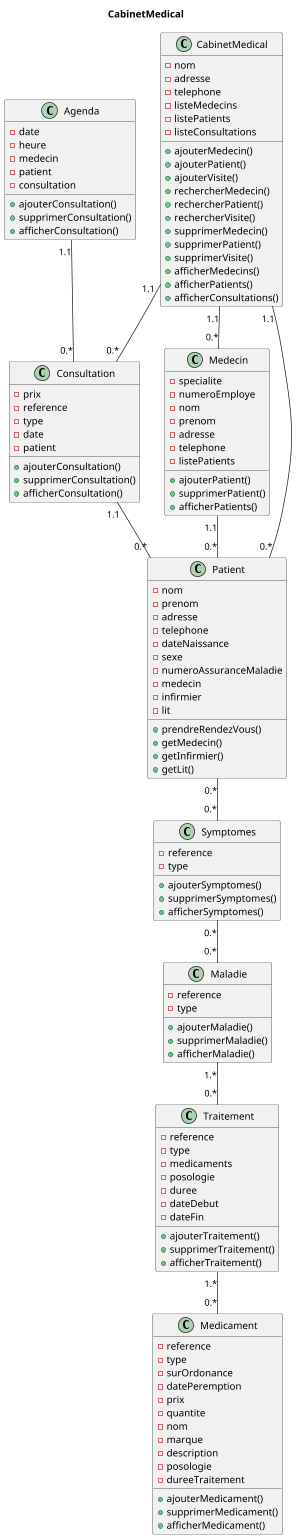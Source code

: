 @startuml Cabinet Medical

scale 0.7

Title CabinetMedical

class Agenda {
    -date
    -heure
    -medecin
    -patient
    -consultation
    +ajouterConsultation()
    +supprimerConsultation()
    +afficherConsultation()
}

class Medicament {
    -reference
    -type
    -surOrdonance
    -datePeremption
    -prix
    -quantite
    -nom
    -marque
    -description
    -posologie
    -dureeTraitement
    +ajouterMedicament()
    +supprimerMedicament()
    +afficherMedicament()
}

class Traitement {
    -reference
    -type
    -medicaments
    -posologie
    -duree
    -dateDebut
    -dateFin
    +ajouterTraitement()
    +supprimerTraitement()
    +afficherTraitement()
}

class Maladie {
    -reference
    -type
    +ajouterMaladie()
    +supprimerMaladie()
    +afficherMaladie()
}

class Symptomes {
    -reference
    -type
    +ajouterSymptomes()
    +supprimerSymptomes()
    +afficherSymptomes()
}

class Consultation {
    -prix
    -reference
    -type
    -date
    -patient
    +ajouterConsultation()
    +supprimerConsultation()
    +afficherConsultation()
}

class CabinetMedical {
    -nom
    -adresse
    -telephone
    -listeMedecins
    -listePatients
    -listeConsultations
    +ajouterMedecin()
    +ajouterPatient()
    +ajouterVisite()
    +rechercherMedecin()
    +rechercherPatient()
    +rechercherVisite()
    +supprimerMedecin()
    +supprimerPatient()
    +supprimerVisite()
    +afficherMedecins()
    +afficherPatients()
    +afficherConsultations()
}

class Medecin {
    -specialite
    -numeroEmploye
    -nom
    -prenom
    -adresse
    -telephone
    -listePatients
    +ajouterPatient()
    +supprimerPatient()
    +afficherPatients()
}

class Patient {
    -nom
    -prenom
    -adresse
    -telephone
    -dateNaissance
    -sexe
    -numeroAssuranceMaladie
    -medecin
    -infirmier
    -lit
    +prendreRendezVous()
    +getMedecin()
    +getInfirmier()
    +getLit()
}

Medecin "1.1" -- "0.*" Patient
CabinetMedical "1.1"  -- "0.*" Medecin
CabinetMedical "1.1"  -- "0.*" Patient
CabinetMedical "1.1"  -- "0.*" Consultation
Consultation "1.1" -- "0.*" Patient
Patient "0.*" -- "0.*" Symptomes
Symptomes "0.*" -- "0.*" Maladie
Maladie "1.*" -- "0.*" Traitement
Traitement "1.*" -- "0.*" Medicament
Agenda "1.1" -- "0.*" Consultation

@enduml